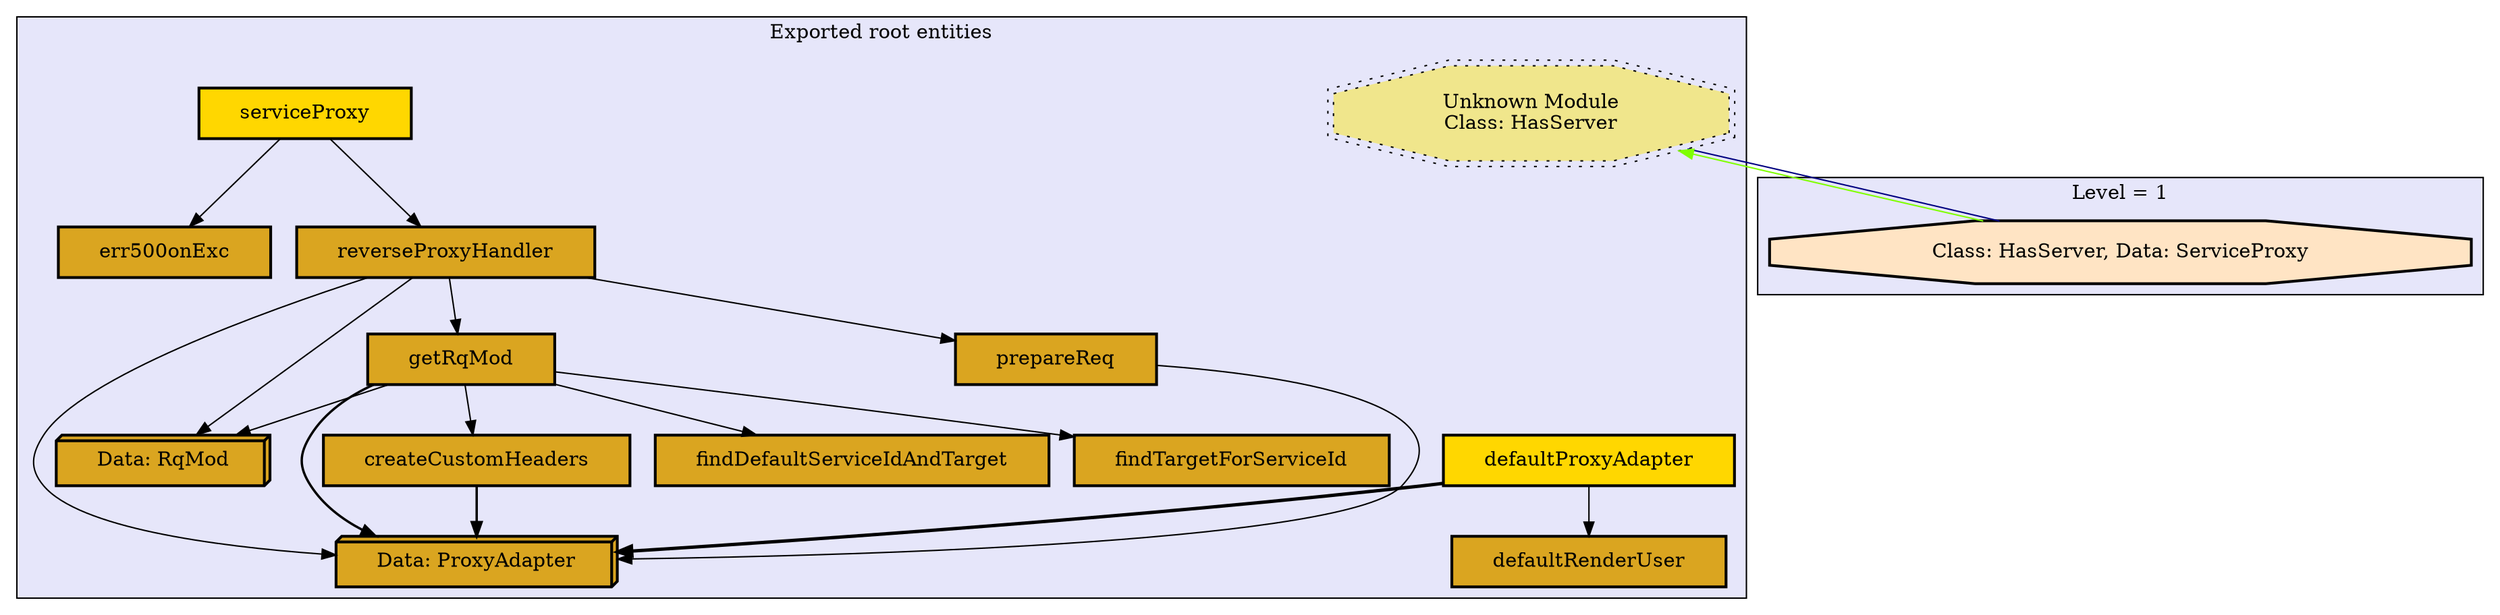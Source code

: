 digraph "Levels within Thentos.Backend.Api.Proxy" {
    node [margin="0.4,0.1"
         ,style=filled];
    subgraph cluster_0 {
        graph [label="Exported root entities"
              ,style=filled
              ,fillcolor=lavender];
        1 [label="Data: ProxyAdapter"
          ,shape=box3d
          ,fillcolor=goldenrod
          ,style="filled,bold"];
        2 [label="Data: RqMod"
          ,shape=box3d
          ,fillcolor=goldenrod
          ,style="filled,bold"];
        3 [label=createCustomHeaders
          ,shape=box
          ,fillcolor=goldenrod
          ,style="filled,bold"];
        4 [label=defaultProxyAdapter
          ,shape=box
          ,fillcolor=gold
          ,style="filled,bold"];
        5 [label=defaultRenderUser
          ,shape=box
          ,fillcolor=goldenrod
          ,style="filled,bold"];
        6 [label=err500onExc
          ,shape=box
          ,fillcolor=goldenrod
          ,style="filled,bold"];
        7 [label=findDefaultServiceIdAndTarget
          ,shape=box
          ,fillcolor=goldenrod
          ,style="filled,bold"];
        8 [label=findTargetForServiceId
          ,shape=box
          ,fillcolor=goldenrod
          ,style="filled,bold"];
        9 [label=getRqMod
          ,shape=box
          ,fillcolor=goldenrod
          ,style="filled,bold"];
        10 [label=prepareReq
           ,shape=box
           ,fillcolor=goldenrod
           ,style="filled,bold"];
        14 [label=reverseProxyHandler
           ,shape=box
           ,fillcolor=goldenrod
           ,style="filled,bold"];
        16 [label=serviceProxy
           ,shape=box
           ,fillcolor=gold
           ,style="filled,bold"];
        17 [label="Unknown Module\nClass: HasServer"
           ,shape=doubleoctagon
           ,fillcolor=khaki
           ,style="filled,dotted"];
    }
    subgraph cluster_1 {
        graph [label="Level = 1"
              ,style=filled
              ,fillcolor=lavender];
        15 [label="Class: HasServer, Data: ServiceProxy"
           ,shape=octagon
           ,fillcolor=bisque
           ,style="filled,bold"];
    }
    3 -> 1 [penwidth=1.6931471805599454
           ,color=black];
    4 -> 1 [penwidth=2.386294361119891
           ,color=black];
    4 -> 5 [penwidth=1,color=black];
    9 -> 1 [penwidth=1.6931471805599454
           ,color=black];
    9 -> 2 [penwidth=1,color=black];
    9 -> 3 [penwidth=1,color=black];
    9 -> 7 [penwidth=1,color=black];
    9 -> 8 [penwidth=1,color=black];
    10 -> 1 [penwidth=1
            ,color=black];
    14 -> 1 [penwidth=1
            ,color=black];
    14 -> 2 [penwidth=1
            ,color=black];
    14 -> 9 [penwidth=1
            ,color=black];
    14 -> 10 [penwidth=1
             ,color=black];
    15 -> 17 [penwidth=1
             ,color=chartreuse];
    16 -> 6 [penwidth=1
            ,color=black];
    16 -> 14 [penwidth=1
             ,color=black];
    17 -> 15 [penwidth=1
             ,color=navy
             ,dir=none];
}
